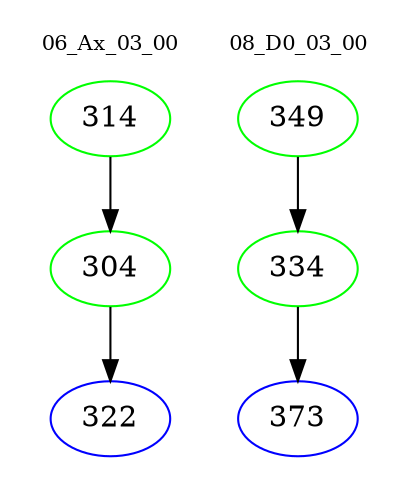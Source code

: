 digraph{
subgraph cluster_0 {
color = white
label = "06_Ax_03_00";
fontsize=10;
T0_314 [label="314", color="green"]
T0_314 -> T0_304 [color="black"]
T0_304 [label="304", color="green"]
T0_304 -> T0_322 [color="black"]
T0_322 [label="322", color="blue"]
}
subgraph cluster_1 {
color = white
label = "08_D0_03_00";
fontsize=10;
T1_349 [label="349", color="green"]
T1_349 -> T1_334 [color="black"]
T1_334 [label="334", color="green"]
T1_334 -> T1_373 [color="black"]
T1_373 [label="373", color="blue"]
}
}
